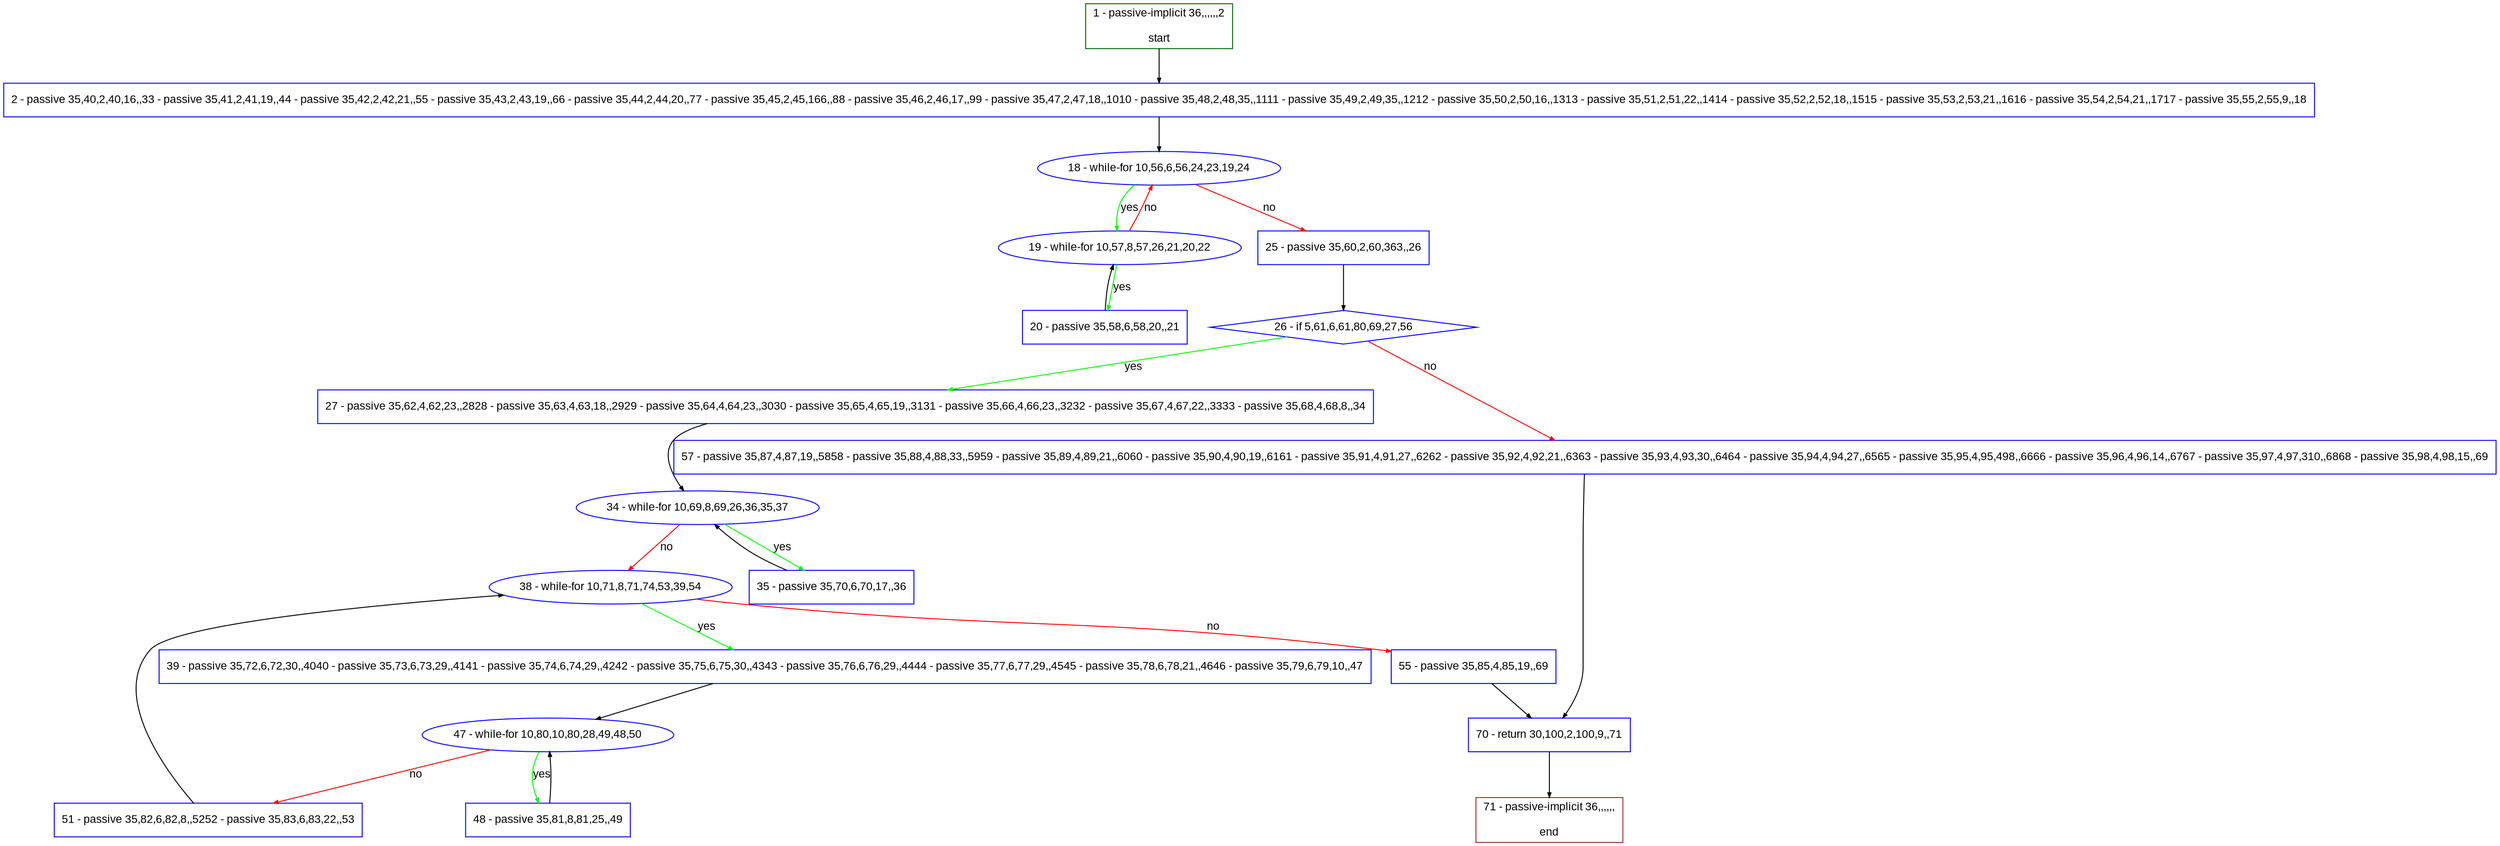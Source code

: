 digraph "" {
  graph [pack="true", label="", fontsize="12", packmode="clust", fontname="Arial", fillcolor="#FFFFCC", bgcolor="white", style="rounded,filled", compound="true"];
  node [node_initialized="no", label="", color="grey", fontsize="12", fillcolor="white", fontname="Arial", style="filled", shape="rectangle", compound="true", fixedsize="false"];
  edge [fontcolor="black", arrowhead="normal", arrowtail="none", arrowsize="0.5", ltail="", label="", color="black", fontsize="12", lhead="", fontname="Arial", dir="forward", compound="true"];
  __N1 [label="2 - passive 35,40,2,40,16,,33 - passive 35,41,2,41,19,,44 - passive 35,42,2,42,21,,55 - passive 35,43,2,43,19,,66 - passive 35,44,2,44,20,,77 - passive 35,45,2,45,166,,88 - passive 35,46,2,46,17,,99 - passive 35,47,2,47,18,,1010 - passive 35,48,2,48,35,,1111 - passive 35,49,2,49,35,,1212 - passive 35,50,2,50,16,,1313 - passive 35,51,2,51,22,,1414 - passive 35,52,2,52,18,,1515 - passive 35,53,2,53,21,,1616 - passive 35,54,2,54,21,,1717 - passive 35,55,2,55,9,,18", color="#0000ff", fillcolor="#ffffff", style="filled", shape="box"];
  __N2 [label="1 - passive-implicit 36,,,,,,2\n\nstart", color="#006400", fillcolor="#ffffff", style="filled", shape="box"];
  __N3 [label="18 - while-for 10,56,6,56,24,23,19,24", color="#0000ff", fillcolor="#ffffff", style="filled", shape="oval"];
  __N4 [label="19 - while-for 10,57,8,57,26,21,20,22", color="#0000ff", fillcolor="#ffffff", style="filled", shape="oval"];
  __N5 [label="25 - passive 35,60,2,60,363,,26", color="#0000ff", fillcolor="#ffffff", style="filled", shape="box"];
  __N6 [label="20 - passive 35,58,6,58,20,,21", color="#0000ff", fillcolor="#ffffff", style="filled", shape="box"];
  __N7 [label="26 - if 5,61,6,61,80,69,27,56", color="#0000ff", fillcolor="#ffffff", style="filled", shape="diamond"];
  __N8 [label="27 - passive 35,62,4,62,23,,2828 - passive 35,63,4,63,18,,2929 - passive 35,64,4,64,23,,3030 - passive 35,65,4,65,19,,3131 - passive 35,66,4,66,23,,3232 - passive 35,67,4,67,22,,3333 - passive 35,68,4,68,8,,34", color="#0000ff", fillcolor="#ffffff", style="filled", shape="box"];
  __N9 [label="57 - passive 35,87,4,87,19,,5858 - passive 35,88,4,88,33,,5959 - passive 35,89,4,89,21,,6060 - passive 35,90,4,90,19,,6161 - passive 35,91,4,91,27,,6262 - passive 35,92,4,92,21,,6363 - passive 35,93,4,93,30,,6464 - passive 35,94,4,94,27,,6565 - passive 35,95,4,95,498,,6666 - passive 35,96,4,96,14,,6767 - passive 35,97,4,97,310,,6868 - passive 35,98,4,98,15,,69", color="#0000ff", fillcolor="#ffffff", style="filled", shape="box"];
  __N10 [label="34 - while-for 10,69,8,69,26,36,35,37", color="#0000ff", fillcolor="#ffffff", style="filled", shape="oval"];
  __N11 [label="35 - passive 35,70,6,70,17,,36", color="#0000ff", fillcolor="#ffffff", style="filled", shape="box"];
  __N12 [label="38 - while-for 10,71,8,71,74,53,39,54", color="#0000ff", fillcolor="#ffffff", style="filled", shape="oval"];
  __N13 [label="39 - passive 35,72,6,72,30,,4040 - passive 35,73,6,73,29,,4141 - passive 35,74,6,74,29,,4242 - passive 35,75,6,75,30,,4343 - passive 35,76,6,76,29,,4444 - passive 35,77,6,77,29,,4545 - passive 35,78,6,78,21,,4646 - passive 35,79,6,79,10,,47", color="#0000ff", fillcolor="#ffffff", style="filled", shape="box"];
  __N14 [label="55 - passive 35,85,4,85,19,,69", color="#0000ff", fillcolor="#ffffff", style="filled", shape="box"];
  __N15 [label="47 - while-for 10,80,10,80,28,49,48,50", color="#0000ff", fillcolor="#ffffff", style="filled", shape="oval"];
  __N16 [label="48 - passive 35,81,8,81,25,,49", color="#0000ff", fillcolor="#ffffff", style="filled", shape="box"];
  __N17 [label="51 - passive 35,82,6,82,8,,5252 - passive 35,83,6,83,22,,53", color="#0000ff", fillcolor="#ffffff", style="filled", shape="box"];
  __N18 [label="70 - return 30,100,2,100,9,,71", color="#0000ff", fillcolor="#ffffff", style="filled", shape="box"];
  __N19 [label="71 - passive-implicit 36,,,,,,\n\nend", color="#a52a2a", fillcolor="#ffffff", style="filled", shape="box"];
  __N2 -> __N1 [arrowhead="normal", arrowtail="none", color="#000000", label="", dir="forward"];
  __N1 -> __N3 [arrowhead="normal", arrowtail="none", color="#000000", label="", dir="forward"];
  __N3 -> __N4 [arrowhead="normal", arrowtail="none", color="#00ff00", label="yes", dir="forward"];
  __N4 -> __N3 [arrowhead="normal", arrowtail="none", color="#ff0000", label="no", dir="forward"];
  __N3 -> __N5 [arrowhead="normal", arrowtail="none", color="#ff0000", label="no", dir="forward"];
  __N4 -> __N6 [arrowhead="normal", arrowtail="none", color="#00ff00", label="yes", dir="forward"];
  __N6 -> __N4 [arrowhead="normal", arrowtail="none", color="#000000", label="", dir="forward"];
  __N5 -> __N7 [arrowhead="normal", arrowtail="none", color="#000000", label="", dir="forward"];
  __N7 -> __N8 [arrowhead="normal", arrowtail="none", color="#00ff00", label="yes", dir="forward"];
  __N7 -> __N9 [arrowhead="normal", arrowtail="none", color="#ff0000", label="no", dir="forward"];
  __N8 -> __N10 [arrowhead="normal", arrowtail="none", color="#000000", label="", dir="forward"];
  __N10 -> __N11 [arrowhead="normal", arrowtail="none", color="#00ff00", label="yes", dir="forward"];
  __N11 -> __N10 [arrowhead="normal", arrowtail="none", color="#000000", label="", dir="forward"];
  __N10 -> __N12 [arrowhead="normal", arrowtail="none", color="#ff0000", label="no", dir="forward"];
  __N12 -> __N13 [arrowhead="normal", arrowtail="none", color="#00ff00", label="yes", dir="forward"];
  __N12 -> __N14 [arrowhead="normal", arrowtail="none", color="#ff0000", label="no", dir="forward"];
  __N13 -> __N15 [arrowhead="normal", arrowtail="none", color="#000000", label="", dir="forward"];
  __N15 -> __N16 [arrowhead="normal", arrowtail="none", color="#00ff00", label="yes", dir="forward"];
  __N16 -> __N15 [arrowhead="normal", arrowtail="none", color="#000000", label="", dir="forward"];
  __N15 -> __N17 [arrowhead="normal", arrowtail="none", color="#ff0000", label="no", dir="forward"];
  __N17 -> __N12 [arrowhead="normal", arrowtail="none", color="#000000", label="", dir="forward"];
  __N14 -> __N18 [arrowhead="normal", arrowtail="none", color="#000000", label="", dir="forward"];
  __N9 -> __N18 [arrowhead="normal", arrowtail="none", color="#000000", label="", dir="forward"];
  __N18 -> __N19 [arrowhead="normal", arrowtail="none", color="#000000", label="", dir="forward"];
}
